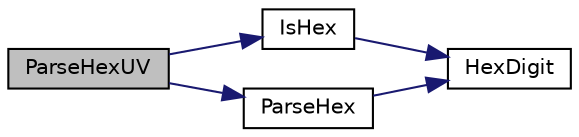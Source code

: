 digraph "ParseHexUV"
{
  edge [fontname="Helvetica",fontsize="10",labelfontname="Helvetica",labelfontsize="10"];
  node [fontname="Helvetica",fontsize="10",shape=record];
  rankdir="LR";
  Node22 [label="ParseHexUV",height=0.2,width=0.4,color="black", fillcolor="grey75", style="filled", fontcolor="black"];
  Node22 -> Node23 [color="midnightblue",fontsize="10",style="solid",fontname="Helvetica"];
  Node23 [label="IsHex",height=0.2,width=0.4,color="black", fillcolor="white", style="filled",URL="$util_8cpp.html#aa4e3553d2b2fe693c106f4296685f75c"];
  Node23 -> Node24 [color="midnightblue",fontsize="10",style="solid",fontname="Helvetica"];
  Node24 [label="HexDigit",height=0.2,width=0.4,color="black", fillcolor="white", style="filled",URL="$util_8cpp.html#aa59e8a8c5a39cb5041f93bb95dd02119"];
  Node22 -> Node25 [color="midnightblue",fontsize="10",style="solid",fontname="Helvetica"];
  Node25 [label="ParseHex",height=0.2,width=0.4,color="black", fillcolor="white", style="filled",URL="$util_8cpp.html#abea395175fbc4a788ed0f0a41710b8a7"];
  Node25 -> Node24 [color="midnightblue",fontsize="10",style="solid",fontname="Helvetica"];
}
